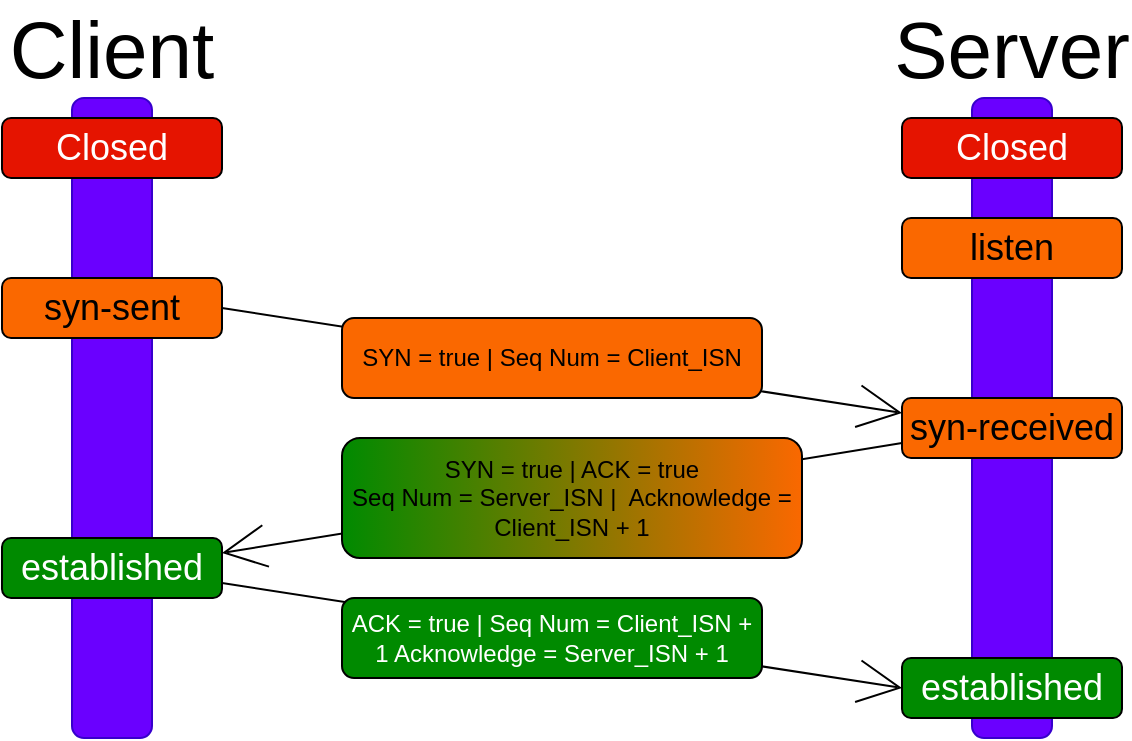<mxfile>
    <diagram id="dXnMJxyzwM7e8gGDezW1" name="Page-1">
        <mxGraphModel dx="781" dy="2141" grid="1" gridSize="10" guides="1" tooltips="1" connect="1" arrows="1" fold="1" page="1" pageScale="1" pageWidth="850" pageHeight="1100" math="0" shadow="0">
            <root>
                <mxCell id="0"/>
                <mxCell id="1" parent="0"/>
                <mxCell id="2" value="" style="rounded=1;whiteSpace=wrap;html=1;strokeColor=#3700CC;fillColor=#6a00ff;fontColor=#ffffff;" parent="1" vertex="1">
                    <mxGeometry x="95" y="40" width="40" height="320" as="geometry"/>
                </mxCell>
                <mxCell id="3" value="" style="rounded=1;whiteSpace=wrap;html=1;strokeColor=#3700CC;fillColor=#6a00ff;fontColor=#ffffff;" parent="1" vertex="1">
                    <mxGeometry x="545" y="40" width="40" height="320" as="geometry"/>
                </mxCell>
                <mxCell id="4" value="Client" style="text;html=1;strokeColor=none;fillColor=none;align=center;verticalAlign=middle;whiteSpace=wrap;rounded=0;fontSize=40;" parent="1" vertex="1">
                    <mxGeometry x="85" width="60" height="30" as="geometry"/>
                </mxCell>
                <mxCell id="5" value="Server" style="text;html=1;strokeColor=none;fillColor=none;align=center;verticalAlign=middle;whiteSpace=wrap;rounded=0;fontSize=40;" parent="1" vertex="1">
                    <mxGeometry x="535" width="60" height="30" as="geometry"/>
                </mxCell>
                <mxCell id="24" style="html=1;fontSize=12;endArrow=open;endFill=0;endSize=20;entryX=0;entryY=0.25;entryDx=0;entryDy=0;elbow=vertical;exitX=1;exitY=0.5;exitDx=0;exitDy=0;" parent="1" source="41" edge="1" target="45">
                    <mxGeometry relative="1" as="geometry">
                        <mxPoint x="450" y="108.048" as="targetPoint"/>
                    </mxGeometry>
                </mxCell>
                <mxCell id="6" value="SYN = true | Seq Num = Client_ISN" style="rounded=1;whiteSpace=wrap;html=1;fillColor=#fa6800;fontColor=#000000;strokeColor=#000000;" parent="1" vertex="1">
                    <mxGeometry x="230" y="150" width="210" height="40" as="geometry"/>
                </mxCell>
                <mxCell id="40" value="Closed" style="rounded=1;whiteSpace=wrap;html=1;fontSize=18;strokeColor=#000000;fillColor=#e51400;fontColor=#ffffff;" vertex="1" parent="1">
                    <mxGeometry x="60" y="50" width="110" height="30" as="geometry"/>
                </mxCell>
                <mxCell id="41" value="syn-sent" style="rounded=1;whiteSpace=wrap;html=1;fontSize=18;strokeColor=#000000;fillColor=#fa6800;fontColor=#000000;" vertex="1" parent="1">
                    <mxGeometry x="60" y="130" width="110" height="30" as="geometry"/>
                </mxCell>
                <mxCell id="42" value="established" style="rounded=1;whiteSpace=wrap;html=1;fontSize=18;strokeColor=#000000;fillColor=#008a00;fontColor=#ffffff;" vertex="1" parent="1">
                    <mxGeometry x="60" y="260" width="110" height="30" as="geometry"/>
                </mxCell>
                <mxCell id="43" value="Closed" style="rounded=1;whiteSpace=wrap;html=1;fontSize=18;strokeColor=#000000;fillColor=#e51400;fontColor=#ffffff;" vertex="1" parent="1">
                    <mxGeometry x="510" y="50" width="110" height="30" as="geometry"/>
                </mxCell>
                <mxCell id="44" value="listen" style="rounded=1;whiteSpace=wrap;html=1;fontSize=18;strokeColor=#000000;fillColor=#fa6800;fontColor=#000000;" vertex="1" parent="1">
                    <mxGeometry x="510" y="100" width="110" height="30" as="geometry"/>
                </mxCell>
                <mxCell id="45" value="syn-received" style="rounded=1;whiteSpace=wrap;html=1;fontSize=18;strokeColor=#000000;fillColor=#fa6800;fontColor=#000000;" vertex="1" parent="1">
                    <mxGeometry x="510" y="190" width="110" height="30" as="geometry"/>
                </mxCell>
                <mxCell id="46" value="established" style="rounded=1;whiteSpace=wrap;html=1;fontSize=18;strokeColor=#000000;fillColor=#008a00;fontColor=#ffffff;" vertex="1" parent="1">
                    <mxGeometry x="510" y="320" width="110" height="30" as="geometry"/>
                </mxCell>
                <mxCell id="48" style="html=1;fontSize=12;endArrow=open;endFill=0;endSize=20;entryX=1;entryY=0.25;entryDx=0;entryDy=0;elbow=vertical;exitX=0;exitY=0.75;exitDx=0;exitDy=0;" edge="1" parent="1" source="45" target="42">
                    <mxGeometry relative="1" as="geometry">
                        <mxPoint x="555" y="207.5" as="targetPoint"/>
                        <mxPoint x="520" y="230" as="sourcePoint"/>
                    </mxGeometry>
                </mxCell>
                <mxCell id="47" value="SYN = true | ACK = true &lt;br&gt;Seq Num = Server_ISN&amp;nbsp;|&amp;nbsp; Acknowledge = Client_ISN&amp;nbsp;+ 1" style="rounded=1;whiteSpace=wrap;html=1;fillColor=#fa6800;fontColor=#000000;strokeColor=#000000;gradientColor=#008A00;gradientDirection=west;" vertex="1" parent="1">
                    <mxGeometry x="230" y="210" width="230" height="60" as="geometry"/>
                </mxCell>
                <mxCell id="52" style="html=1;fontSize=12;endArrow=open;endFill=0;endSize=20;entryX=0;entryY=0.5;entryDx=0;entryDy=0;elbow=vertical;exitX=1;exitY=0.75;exitDx=0;exitDy=0;" edge="1" parent="1" source="42" target="46">
                    <mxGeometry relative="1" as="geometry">
                        <mxPoint x="125.0" y="285" as="targetPoint"/>
                        <mxPoint x="150" y="320" as="sourcePoint"/>
                    </mxGeometry>
                </mxCell>
                <mxCell id="53" value="ACK = true | Seq Num = Client_ISN + 1 Acknowledge = Server_ISN&amp;nbsp;+ 1" style="rounded=1;whiteSpace=wrap;html=1;fillColor=#008a00;fontColor=#ffffff;strokeColor=#000000;" vertex="1" parent="1">
                    <mxGeometry x="230" y="290" width="210" height="40" as="geometry"/>
                </mxCell>
            </root>
        </mxGraphModel>
    </diagram>
</mxfile>